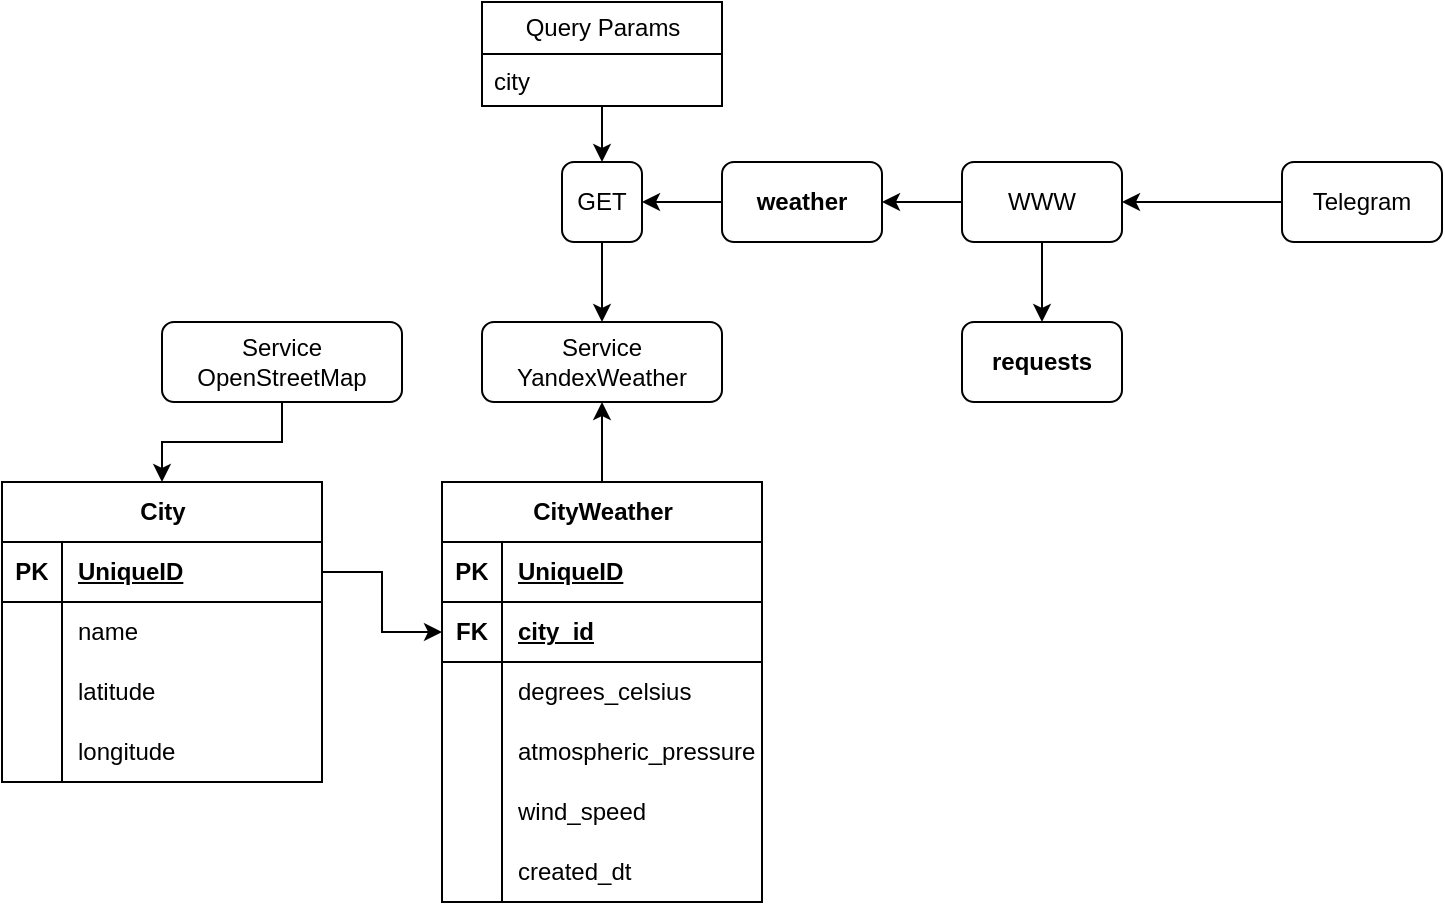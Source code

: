 <mxfile version="24.7.17">
  <diagram name="Page-1" id="PvvmlkNnf9E0SagwD4C6">
    <mxGraphModel dx="1382" dy="838" grid="1" gridSize="10" guides="1" tooltips="1" connect="1" arrows="1" fold="1" page="1" pageScale="1" pageWidth="850" pageHeight="1100" math="0" shadow="0">
      <root>
        <mxCell id="0" />
        <mxCell id="1" parent="0" />
        <mxCell id="niAcwEyXUF0N8fY17lLP-8" value="" style="edgeStyle=orthogonalEdgeStyle;rounded=0;orthogonalLoop=1;jettySize=auto;html=1;" parent="1" source="niAcwEyXUF0N8fY17lLP-1" target="niAcwEyXUF0N8fY17lLP-7" edge="1">
          <mxGeometry relative="1" as="geometry" />
        </mxCell>
        <mxCell id="niAcwEyXUF0N8fY17lLP-10" value="" style="edgeStyle=orthogonalEdgeStyle;rounded=0;orthogonalLoop=1;jettySize=auto;html=1;" parent="1" source="niAcwEyXUF0N8fY17lLP-1" target="niAcwEyXUF0N8fY17lLP-9" edge="1">
          <mxGeometry relative="1" as="geometry" />
        </mxCell>
        <mxCell id="niAcwEyXUF0N8fY17lLP-1" value="WWW" style="rounded=1;whiteSpace=wrap;html=1;" parent="1" vertex="1">
          <mxGeometry x="560" y="160" width="80" height="40" as="geometry" />
        </mxCell>
        <mxCell id="8iL4FHtR2SY5f5yx6hnF-1" style="edgeStyle=orthogonalEdgeStyle;rounded=0;orthogonalLoop=1;jettySize=auto;html=1;" edge="1" parent="1" source="niAcwEyXUF0N8fY17lLP-2" target="niAcwEyXUF0N8fY17lLP-1">
          <mxGeometry relative="1" as="geometry" />
        </mxCell>
        <mxCell id="niAcwEyXUF0N8fY17lLP-2" value="Telegram" style="rounded=1;whiteSpace=wrap;html=1;" parent="1" vertex="1">
          <mxGeometry x="720" y="160" width="80" height="40" as="geometry" />
        </mxCell>
        <mxCell id="niAcwEyXUF0N8fY17lLP-20" value="" style="edgeStyle=orthogonalEdgeStyle;rounded=0;orthogonalLoop=1;jettySize=auto;html=1;" parent="1" source="niAcwEyXUF0N8fY17lLP-7" target="niAcwEyXUF0N8fY17lLP-19" edge="1">
          <mxGeometry relative="1" as="geometry" />
        </mxCell>
        <mxCell id="niAcwEyXUF0N8fY17lLP-7" value="&lt;b&gt;weather&lt;/b&gt;" style="whiteSpace=wrap;html=1;rounded=1;" parent="1" vertex="1">
          <mxGeometry x="440" y="160" width="80" height="40" as="geometry" />
        </mxCell>
        <mxCell id="niAcwEyXUF0N8fY17lLP-9" value="&lt;b&gt;requests&lt;/b&gt;" style="whiteSpace=wrap;html=1;rounded=1;" parent="1" vertex="1">
          <mxGeometry x="560" y="240" width="80" height="40" as="geometry" />
        </mxCell>
        <mxCell id="niAcwEyXUF0N8fY17lLP-98" style="edgeStyle=orthogonalEdgeStyle;rounded=0;orthogonalLoop=1;jettySize=auto;html=1;" parent="1" source="niAcwEyXUF0N8fY17lLP-11" target="niAcwEyXUF0N8fY17lLP-19" edge="1">
          <mxGeometry relative="1" as="geometry" />
        </mxCell>
        <mxCell id="niAcwEyXUF0N8fY17lLP-11" value="Query Params" style="swimlane;fontStyle=0;childLayout=stackLayout;horizontal=1;startSize=26;fillColor=none;horizontalStack=0;resizeParent=1;resizeParentMax=0;resizeLast=0;collapsible=1;marginBottom=0;html=1;" parent="1" vertex="1">
          <mxGeometry x="320" y="80" width="120" height="52" as="geometry" />
        </mxCell>
        <mxCell id="niAcwEyXUF0N8fY17lLP-12" value="city" style="text;strokeColor=none;fillColor=none;align=left;verticalAlign=top;spacingLeft=4;spacingRight=4;overflow=hidden;rotatable=0;points=[[0,0.5],[1,0.5]];portConstraint=eastwest;whiteSpace=wrap;html=1;" parent="niAcwEyXUF0N8fY17lLP-11" vertex="1">
          <mxGeometry y="26" width="120" height="26" as="geometry" />
        </mxCell>
        <mxCell id="niAcwEyXUF0N8fY17lLP-97" style="edgeStyle=orthogonalEdgeStyle;rounded=0;orthogonalLoop=1;jettySize=auto;html=1;" parent="1" source="niAcwEyXUF0N8fY17lLP-19" target="niAcwEyXUF0N8fY17lLP-78" edge="1">
          <mxGeometry relative="1" as="geometry" />
        </mxCell>
        <mxCell id="niAcwEyXUF0N8fY17lLP-19" value="GET" style="whiteSpace=wrap;html=1;rounded=1;" parent="1" vertex="1">
          <mxGeometry x="360" y="160" width="40" height="40" as="geometry" />
        </mxCell>
        <mxCell id="niAcwEyXUF0N8fY17lLP-33" value="City" style="shape=table;startSize=30;container=1;collapsible=1;childLayout=tableLayout;fixedRows=1;rowLines=0;fontStyle=1;align=center;resizeLast=1;html=1;" parent="1" vertex="1">
          <mxGeometry x="80" y="320" width="160" height="150" as="geometry" />
        </mxCell>
        <mxCell id="niAcwEyXUF0N8fY17lLP-34" value="" style="shape=tableRow;horizontal=0;startSize=0;swimlaneHead=0;swimlaneBody=0;fillColor=none;collapsible=0;dropTarget=0;points=[[0,0.5],[1,0.5]];portConstraint=eastwest;top=0;left=0;right=0;bottom=1;" parent="niAcwEyXUF0N8fY17lLP-33" vertex="1">
          <mxGeometry y="30" width="160" height="30" as="geometry" />
        </mxCell>
        <mxCell id="niAcwEyXUF0N8fY17lLP-35" value="PK" style="shape=partialRectangle;connectable=0;fillColor=none;top=0;left=0;bottom=0;right=0;fontStyle=1;overflow=hidden;whiteSpace=wrap;html=1;" parent="niAcwEyXUF0N8fY17lLP-34" vertex="1">
          <mxGeometry width="30" height="30" as="geometry">
            <mxRectangle width="30" height="30" as="alternateBounds" />
          </mxGeometry>
        </mxCell>
        <mxCell id="niAcwEyXUF0N8fY17lLP-36" value="UniqueID" style="shape=partialRectangle;connectable=0;fillColor=none;top=0;left=0;bottom=0;right=0;align=left;spacingLeft=6;fontStyle=5;overflow=hidden;whiteSpace=wrap;html=1;" parent="niAcwEyXUF0N8fY17lLP-34" vertex="1">
          <mxGeometry x="30" width="130" height="30" as="geometry">
            <mxRectangle width="130" height="30" as="alternateBounds" />
          </mxGeometry>
        </mxCell>
        <mxCell id="niAcwEyXUF0N8fY17lLP-66" style="shape=tableRow;horizontal=0;startSize=0;swimlaneHead=0;swimlaneBody=0;fillColor=none;collapsible=0;dropTarget=0;points=[[0,0.5],[1,0.5]];portConstraint=eastwest;top=0;left=0;right=0;bottom=0;" parent="niAcwEyXUF0N8fY17lLP-33" vertex="1">
          <mxGeometry y="60" width="160" height="30" as="geometry" />
        </mxCell>
        <mxCell id="niAcwEyXUF0N8fY17lLP-67" style="shape=partialRectangle;connectable=0;fillColor=none;top=0;left=0;bottom=0;right=0;editable=1;overflow=hidden;whiteSpace=wrap;html=1;" parent="niAcwEyXUF0N8fY17lLP-66" vertex="1">
          <mxGeometry width="30" height="30" as="geometry">
            <mxRectangle width="30" height="30" as="alternateBounds" />
          </mxGeometry>
        </mxCell>
        <mxCell id="niAcwEyXUF0N8fY17lLP-68" value="name" style="shape=partialRectangle;connectable=0;fillColor=none;top=0;left=0;bottom=0;right=0;align=left;spacingLeft=6;overflow=hidden;whiteSpace=wrap;html=1;" parent="niAcwEyXUF0N8fY17lLP-66" vertex="1">
          <mxGeometry x="30" width="130" height="30" as="geometry">
            <mxRectangle width="130" height="30" as="alternateBounds" />
          </mxGeometry>
        </mxCell>
        <mxCell id="niAcwEyXUF0N8fY17lLP-40" value="" style="shape=tableRow;horizontal=0;startSize=0;swimlaneHead=0;swimlaneBody=0;fillColor=none;collapsible=0;dropTarget=0;points=[[0,0.5],[1,0.5]];portConstraint=eastwest;top=0;left=0;right=0;bottom=0;" parent="niAcwEyXUF0N8fY17lLP-33" vertex="1">
          <mxGeometry y="90" width="160" height="30" as="geometry" />
        </mxCell>
        <mxCell id="niAcwEyXUF0N8fY17lLP-41" value="" style="shape=partialRectangle;connectable=0;fillColor=none;top=0;left=0;bottom=0;right=0;editable=1;overflow=hidden;whiteSpace=wrap;html=1;" parent="niAcwEyXUF0N8fY17lLP-40" vertex="1">
          <mxGeometry width="30" height="30" as="geometry">
            <mxRectangle width="30" height="30" as="alternateBounds" />
          </mxGeometry>
        </mxCell>
        <mxCell id="niAcwEyXUF0N8fY17lLP-42" value="latitude" style="shape=partialRectangle;connectable=0;fillColor=none;top=0;left=0;bottom=0;right=0;align=left;spacingLeft=6;overflow=hidden;whiteSpace=wrap;html=1;" parent="niAcwEyXUF0N8fY17lLP-40" vertex="1">
          <mxGeometry x="30" width="130" height="30" as="geometry">
            <mxRectangle width="130" height="30" as="alternateBounds" />
          </mxGeometry>
        </mxCell>
        <mxCell id="niAcwEyXUF0N8fY17lLP-43" value="" style="shape=tableRow;horizontal=0;startSize=0;swimlaneHead=0;swimlaneBody=0;fillColor=none;collapsible=0;dropTarget=0;points=[[0,0.5],[1,0.5]];portConstraint=eastwest;top=0;left=0;right=0;bottom=0;" parent="niAcwEyXUF0N8fY17lLP-33" vertex="1">
          <mxGeometry y="120" width="160" height="30" as="geometry" />
        </mxCell>
        <mxCell id="niAcwEyXUF0N8fY17lLP-44" value="" style="shape=partialRectangle;connectable=0;fillColor=none;top=0;left=0;bottom=0;right=0;editable=1;overflow=hidden;whiteSpace=wrap;html=1;" parent="niAcwEyXUF0N8fY17lLP-43" vertex="1">
          <mxGeometry width="30" height="30" as="geometry">
            <mxRectangle width="30" height="30" as="alternateBounds" />
          </mxGeometry>
        </mxCell>
        <mxCell id="niAcwEyXUF0N8fY17lLP-45" value="longitude" style="shape=partialRectangle;connectable=0;fillColor=none;top=0;left=0;bottom=0;right=0;align=left;spacingLeft=6;overflow=hidden;whiteSpace=wrap;html=1;" parent="niAcwEyXUF0N8fY17lLP-43" vertex="1">
          <mxGeometry x="30" width="130" height="30" as="geometry">
            <mxRectangle width="130" height="30" as="alternateBounds" />
          </mxGeometry>
        </mxCell>
        <mxCell id="niAcwEyXUF0N8fY17lLP-100" style="edgeStyle=orthogonalEdgeStyle;rounded=0;orthogonalLoop=1;jettySize=auto;html=1;" parent="1" source="niAcwEyXUF0N8fY17lLP-49" target="niAcwEyXUF0N8fY17lLP-78" edge="1">
          <mxGeometry relative="1" as="geometry" />
        </mxCell>
        <mxCell id="niAcwEyXUF0N8fY17lLP-49" value="CityWeather" style="shape=table;startSize=30;container=1;collapsible=1;childLayout=tableLayout;fixedRows=1;rowLines=0;fontStyle=1;align=center;resizeLast=1;html=1;" parent="1" vertex="1">
          <mxGeometry x="300" y="320" width="160" height="210" as="geometry" />
        </mxCell>
        <mxCell id="niAcwEyXUF0N8fY17lLP-50" value="" style="shape=tableRow;horizontal=0;startSize=0;swimlaneHead=0;swimlaneBody=0;fillColor=none;collapsible=0;dropTarget=0;points=[[0,0.5],[1,0.5]];portConstraint=eastwest;top=0;left=0;right=0;bottom=1;" parent="niAcwEyXUF0N8fY17lLP-49" vertex="1">
          <mxGeometry y="30" width="160" height="30" as="geometry" />
        </mxCell>
        <mxCell id="niAcwEyXUF0N8fY17lLP-51" value="PK" style="shape=partialRectangle;connectable=0;fillColor=none;top=0;left=0;bottom=0;right=0;fontStyle=1;overflow=hidden;whiteSpace=wrap;html=1;" parent="niAcwEyXUF0N8fY17lLP-50" vertex="1">
          <mxGeometry width="30" height="30" as="geometry">
            <mxRectangle width="30" height="30" as="alternateBounds" />
          </mxGeometry>
        </mxCell>
        <mxCell id="niAcwEyXUF0N8fY17lLP-52" value="UniqueID" style="shape=partialRectangle;connectable=0;fillColor=none;top=0;left=0;bottom=0;right=0;align=left;spacingLeft=6;fontStyle=5;overflow=hidden;whiteSpace=wrap;html=1;" parent="niAcwEyXUF0N8fY17lLP-50" vertex="1">
          <mxGeometry x="30" width="130" height="30" as="geometry">
            <mxRectangle width="130" height="30" as="alternateBounds" />
          </mxGeometry>
        </mxCell>
        <mxCell id="niAcwEyXUF0N8fY17lLP-59" style="shape=tableRow;horizontal=0;startSize=0;swimlaneHead=0;swimlaneBody=0;fillColor=none;collapsible=0;dropTarget=0;points=[[0,0.5],[1,0.5]];portConstraint=eastwest;top=0;left=0;right=0;bottom=1;" parent="niAcwEyXUF0N8fY17lLP-49" vertex="1">
          <mxGeometry y="60" width="160" height="30" as="geometry" />
        </mxCell>
        <mxCell id="niAcwEyXUF0N8fY17lLP-60" value="FK" style="shape=partialRectangle;connectable=0;fillColor=none;top=0;left=0;bottom=0;right=0;fontStyle=1;overflow=hidden;whiteSpace=wrap;html=1;" parent="niAcwEyXUF0N8fY17lLP-59" vertex="1">
          <mxGeometry width="30" height="30" as="geometry">
            <mxRectangle width="30" height="30" as="alternateBounds" />
          </mxGeometry>
        </mxCell>
        <mxCell id="niAcwEyXUF0N8fY17lLP-61" value="city_id" style="shape=partialRectangle;connectable=0;fillColor=none;top=0;left=0;bottom=0;right=0;align=left;spacingLeft=6;fontStyle=5;overflow=hidden;whiteSpace=wrap;html=1;" parent="niAcwEyXUF0N8fY17lLP-59" vertex="1">
          <mxGeometry x="30" width="130" height="30" as="geometry">
            <mxRectangle width="130" height="30" as="alternateBounds" />
          </mxGeometry>
        </mxCell>
        <mxCell id="niAcwEyXUF0N8fY17lLP-53" value="" style="shape=tableRow;horizontal=0;startSize=0;swimlaneHead=0;swimlaneBody=0;fillColor=none;collapsible=0;dropTarget=0;points=[[0,0.5],[1,0.5]];portConstraint=eastwest;top=0;left=0;right=0;bottom=0;" parent="niAcwEyXUF0N8fY17lLP-49" vertex="1">
          <mxGeometry y="90" width="160" height="30" as="geometry" />
        </mxCell>
        <mxCell id="niAcwEyXUF0N8fY17lLP-54" value="" style="shape=partialRectangle;connectable=0;fillColor=none;top=0;left=0;bottom=0;right=0;editable=1;overflow=hidden;whiteSpace=wrap;html=1;" parent="niAcwEyXUF0N8fY17lLP-53" vertex="1">
          <mxGeometry width="30" height="30" as="geometry">
            <mxRectangle width="30" height="30" as="alternateBounds" />
          </mxGeometry>
        </mxCell>
        <mxCell id="niAcwEyXUF0N8fY17lLP-55" value="degrees_celsius" style="shape=partialRectangle;connectable=0;fillColor=none;top=0;left=0;bottom=0;right=0;align=left;spacingLeft=6;overflow=hidden;whiteSpace=wrap;html=1;" parent="niAcwEyXUF0N8fY17lLP-53" vertex="1">
          <mxGeometry x="30" width="130" height="30" as="geometry">
            <mxRectangle width="130" height="30" as="alternateBounds" />
          </mxGeometry>
        </mxCell>
        <mxCell id="niAcwEyXUF0N8fY17lLP-56" value="" style="shape=tableRow;horizontal=0;startSize=0;swimlaneHead=0;swimlaneBody=0;fillColor=none;collapsible=0;dropTarget=0;points=[[0,0.5],[1,0.5]];portConstraint=eastwest;top=0;left=0;right=0;bottom=0;" parent="niAcwEyXUF0N8fY17lLP-49" vertex="1">
          <mxGeometry y="120" width="160" height="30" as="geometry" />
        </mxCell>
        <mxCell id="niAcwEyXUF0N8fY17lLP-57" value="" style="shape=partialRectangle;connectable=0;fillColor=none;top=0;left=0;bottom=0;right=0;editable=1;overflow=hidden;whiteSpace=wrap;html=1;" parent="niAcwEyXUF0N8fY17lLP-56" vertex="1">
          <mxGeometry width="30" height="30" as="geometry">
            <mxRectangle width="30" height="30" as="alternateBounds" />
          </mxGeometry>
        </mxCell>
        <mxCell id="niAcwEyXUF0N8fY17lLP-58" value="atmospheric_pressure" style="shape=partialRectangle;connectable=0;fillColor=none;top=0;left=0;bottom=0;right=0;align=left;spacingLeft=6;overflow=hidden;whiteSpace=wrap;html=1;" parent="niAcwEyXUF0N8fY17lLP-56" vertex="1">
          <mxGeometry x="30" width="130" height="30" as="geometry">
            <mxRectangle width="130" height="30" as="alternateBounds" />
          </mxGeometry>
        </mxCell>
        <mxCell id="niAcwEyXUF0N8fY17lLP-69" style="shape=tableRow;horizontal=0;startSize=0;swimlaneHead=0;swimlaneBody=0;fillColor=none;collapsible=0;dropTarget=0;points=[[0,0.5],[1,0.5]];portConstraint=eastwest;top=0;left=0;right=0;bottom=0;" parent="niAcwEyXUF0N8fY17lLP-49" vertex="1">
          <mxGeometry y="150" width="160" height="30" as="geometry" />
        </mxCell>
        <mxCell id="niAcwEyXUF0N8fY17lLP-70" style="shape=partialRectangle;connectable=0;fillColor=none;top=0;left=0;bottom=0;right=0;editable=1;overflow=hidden;whiteSpace=wrap;html=1;" parent="niAcwEyXUF0N8fY17lLP-69" vertex="1">
          <mxGeometry width="30" height="30" as="geometry">
            <mxRectangle width="30" height="30" as="alternateBounds" />
          </mxGeometry>
        </mxCell>
        <mxCell id="niAcwEyXUF0N8fY17lLP-71" value="wind_speed" style="shape=partialRectangle;connectable=0;fillColor=none;top=0;left=0;bottom=0;right=0;align=left;spacingLeft=6;overflow=hidden;whiteSpace=wrap;html=1;" parent="niAcwEyXUF0N8fY17lLP-69" vertex="1">
          <mxGeometry x="30" width="130" height="30" as="geometry">
            <mxRectangle width="130" height="30" as="alternateBounds" />
          </mxGeometry>
        </mxCell>
        <mxCell id="niAcwEyXUF0N8fY17lLP-72" style="shape=tableRow;horizontal=0;startSize=0;swimlaneHead=0;swimlaneBody=0;fillColor=none;collapsible=0;dropTarget=0;points=[[0,0.5],[1,0.5]];portConstraint=eastwest;top=0;left=0;right=0;bottom=0;" parent="niAcwEyXUF0N8fY17lLP-49" vertex="1">
          <mxGeometry y="180" width="160" height="30" as="geometry" />
        </mxCell>
        <mxCell id="niAcwEyXUF0N8fY17lLP-73" style="shape=partialRectangle;connectable=0;fillColor=none;top=0;left=0;bottom=0;right=0;editable=1;overflow=hidden;whiteSpace=wrap;html=1;" parent="niAcwEyXUF0N8fY17lLP-72" vertex="1">
          <mxGeometry width="30" height="30" as="geometry">
            <mxRectangle width="30" height="30" as="alternateBounds" />
          </mxGeometry>
        </mxCell>
        <mxCell id="niAcwEyXUF0N8fY17lLP-74" value="created_dt" style="shape=partialRectangle;connectable=0;fillColor=none;top=0;left=0;bottom=0;right=0;align=left;spacingLeft=6;overflow=hidden;whiteSpace=wrap;html=1;" parent="niAcwEyXUF0N8fY17lLP-72" vertex="1">
          <mxGeometry x="30" width="130" height="30" as="geometry">
            <mxRectangle width="130" height="30" as="alternateBounds" />
          </mxGeometry>
        </mxCell>
        <mxCell id="niAcwEyXUF0N8fY17lLP-78" value="Service&lt;div&gt;YandexWeather&lt;/div&gt;" style="whiteSpace=wrap;html=1;rounded=1;" parent="1" vertex="1">
          <mxGeometry x="320" y="240" width="120" height="40" as="geometry" />
        </mxCell>
        <mxCell id="niAcwEyXUF0N8fY17lLP-110" style="edgeStyle=orthogonalEdgeStyle;rounded=0;orthogonalLoop=1;jettySize=auto;html=1;" parent="1" source="niAcwEyXUF0N8fY17lLP-80" target="niAcwEyXUF0N8fY17lLP-33" edge="1">
          <mxGeometry relative="1" as="geometry" />
        </mxCell>
        <mxCell id="niAcwEyXUF0N8fY17lLP-80" value="Service&lt;div&gt;OpenStreetMap&lt;/div&gt;" style="whiteSpace=wrap;html=1;rounded=1;" parent="1" vertex="1">
          <mxGeometry x="160" y="240" width="120" height="40" as="geometry" />
        </mxCell>
        <mxCell id="niAcwEyXUF0N8fY17lLP-111" style="edgeStyle=orthogonalEdgeStyle;rounded=0;orthogonalLoop=1;jettySize=auto;html=1;" parent="1" source="niAcwEyXUF0N8fY17lLP-34" target="niAcwEyXUF0N8fY17lLP-59" edge="1">
          <mxGeometry relative="1" as="geometry" />
        </mxCell>
      </root>
    </mxGraphModel>
  </diagram>
</mxfile>
